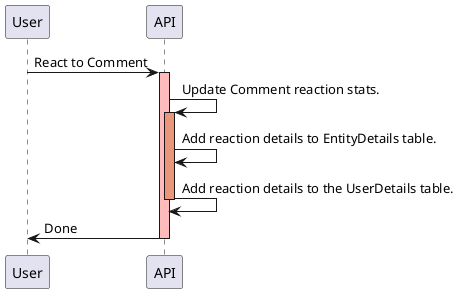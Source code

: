@startuml
participant User

User -> API: React to Comment
activate API #FFBBBB

API -> API: Update Comment reaction stats.
activate API #DarkSalmon

API -> API: Add reaction details to EntityDetails table.

API -> API: Add reaction details to the UserDetails table.

deactivate API
API -> User: Done
deactivate API
@enduml
